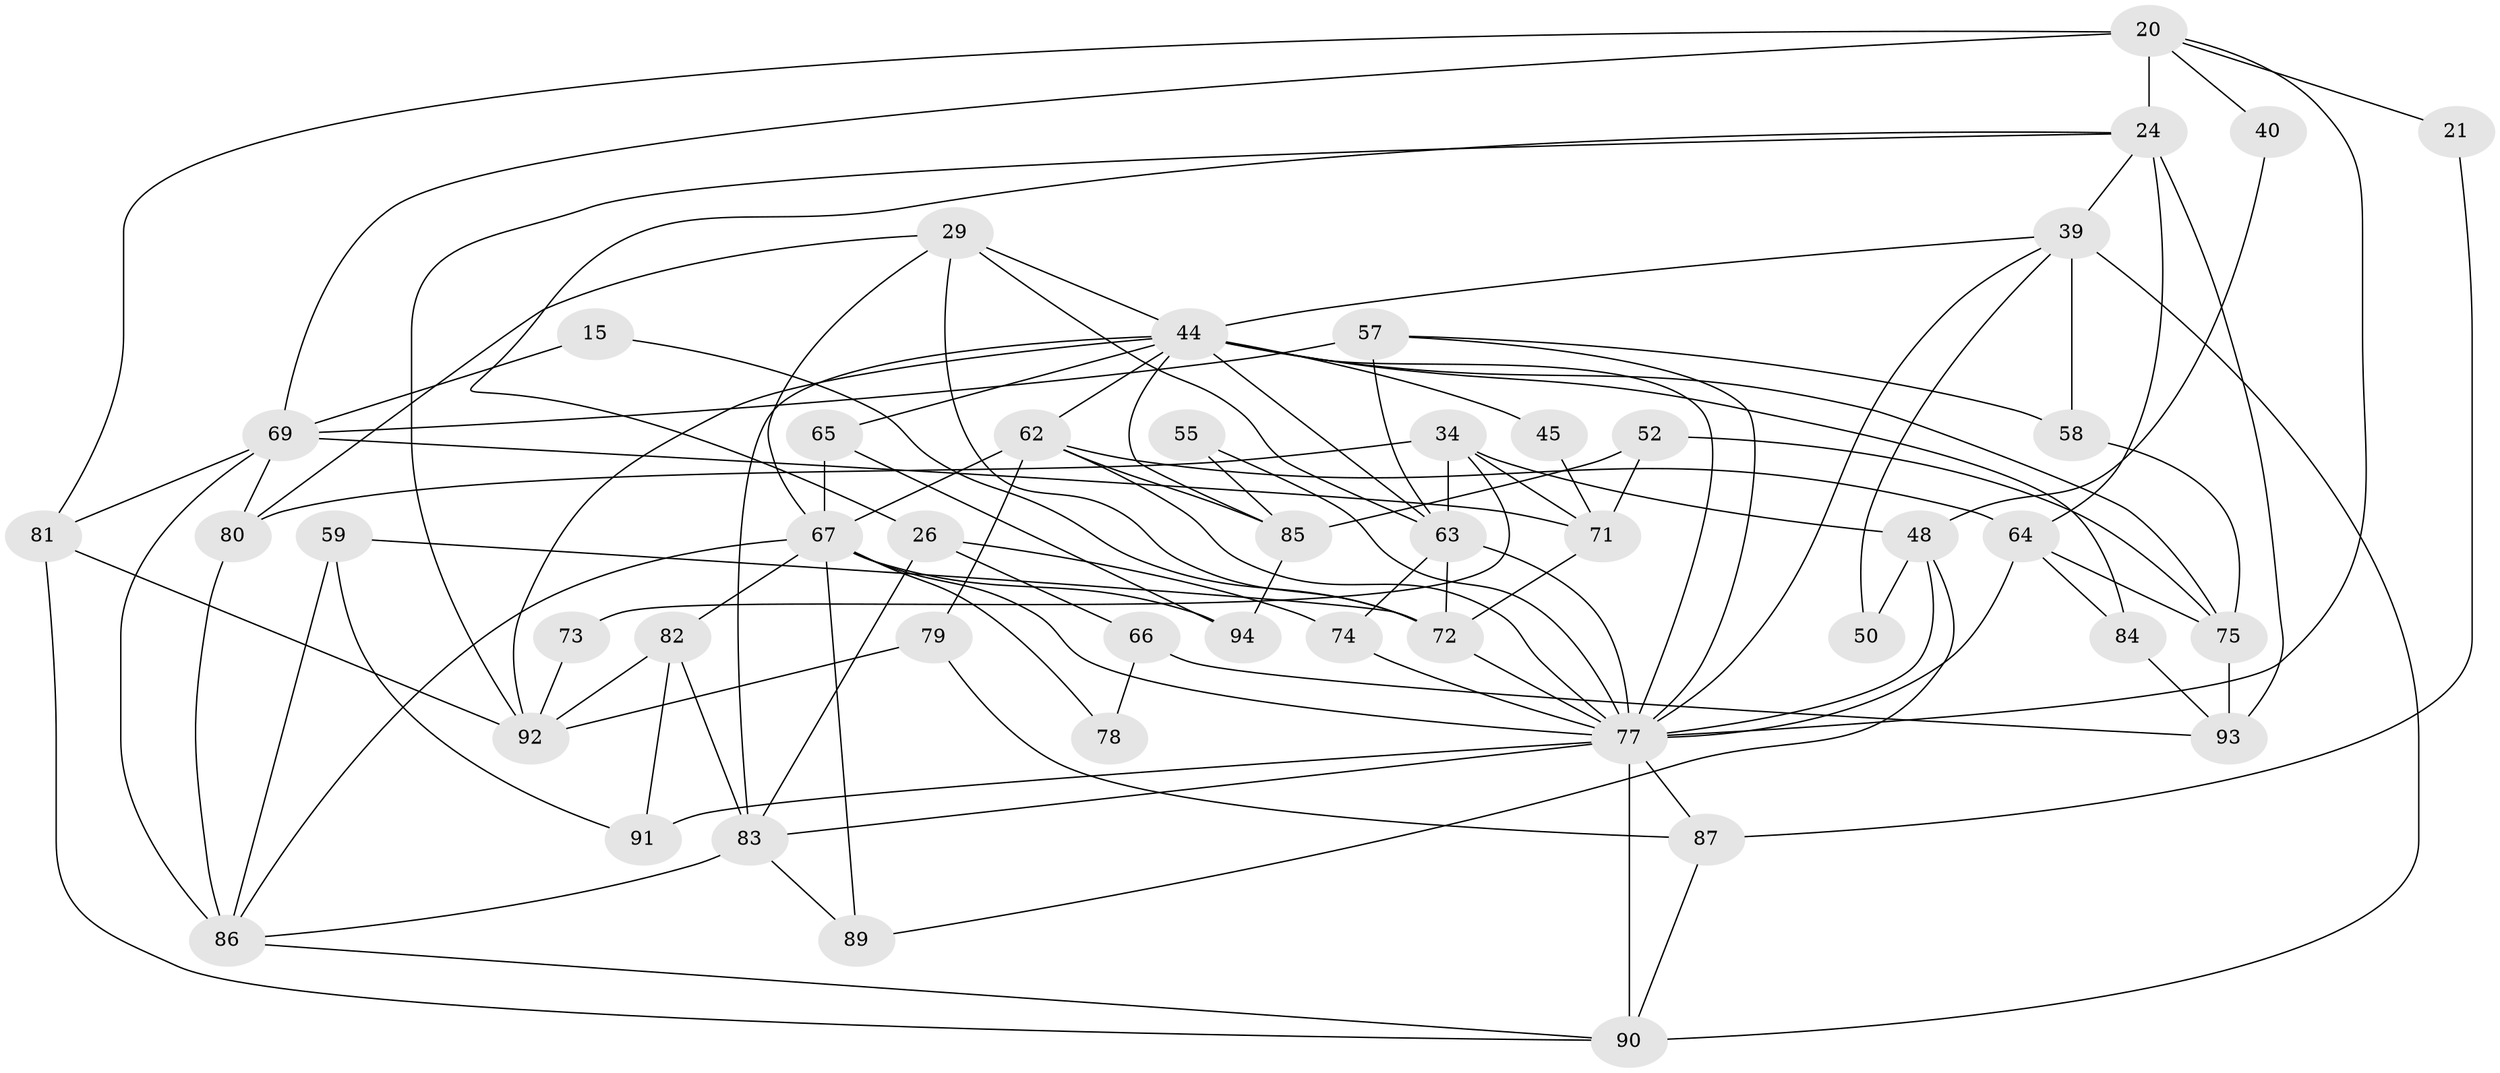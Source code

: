 // original degree distribution, {6: 0.05319148936170213, 5: 0.18085106382978725, 3: 0.35106382978723405, 4: 0.2553191489361702, 7: 0.06382978723404255, 2: 0.0851063829787234, 8: 0.010638297872340425}
// Generated by graph-tools (version 1.1) at 2025/55/03/04/25 21:55:17]
// undirected, 47 vertices, 108 edges
graph export_dot {
graph [start="1"]
  node [color=gray90,style=filled];
  15;
  20 [super="+2+6"];
  21;
  24 [super="+11+17"];
  26;
  29;
  34 [super="+25"];
  39;
  40;
  44 [super="+13+36"];
  45;
  48 [super="+35"];
  50;
  52;
  55;
  57 [super="+43"];
  58 [super="+4"];
  59;
  62 [super="+46"];
  63 [super="+60+22+32"];
  64;
  65 [super="+37"];
  66;
  67 [super="+27"];
  69 [super="+61"];
  71;
  72 [super="+8"];
  73;
  74 [super="+31"];
  75;
  77 [super="+70+30+76"];
  78;
  79 [super="+28"];
  80;
  81 [super="+54"];
  82 [super="+56"];
  83 [super="+53"];
  84;
  85 [super="+49"];
  86 [super="+16+33"];
  87 [super="+23"];
  89;
  90 [super="+12"];
  91 [super="+42+68"];
  92;
  93 [super="+88"];
  94;
  15 -- 72;
  15 -- 69;
  20 -- 21;
  20 -- 81 [weight=2];
  20 -- 77 [weight=3];
  20 -- 69 [weight=2];
  20 -- 24 [weight=2];
  20 -- 40;
  21 -- 87;
  24 -- 39;
  24 -- 92;
  24 -- 93 [weight=2];
  24 -- 64;
  24 -- 26;
  26 -- 74 [weight=2];
  26 -- 66;
  26 -- 83;
  29 -- 80;
  29 -- 63;
  29 -- 67 [weight=2];
  29 -- 44 [weight=2];
  29 -- 72;
  34 -- 80 [weight=2];
  34 -- 71;
  34 -- 73;
  34 -- 63;
  34 -- 48;
  39 -- 44;
  39 -- 50;
  39 -- 58 [weight=2];
  39 -- 77;
  39 -- 90;
  40 -- 48;
  44 -- 75;
  44 -- 92;
  44 -- 84;
  44 -- 65;
  44 -- 45;
  44 -- 83 [weight=2];
  44 -- 85 [weight=2];
  44 -- 62;
  44 -- 63;
  44 -- 77;
  45 -- 71;
  48 -- 89;
  48 -- 50;
  48 -- 77;
  52 -- 75;
  52 -- 71;
  52 -- 85;
  55 -- 85;
  55 -- 77 [weight=2];
  57 -- 58;
  57 -- 63 [weight=4];
  57 -- 69 [weight=3];
  57 -- 77;
  58 -- 75;
  59 -- 72;
  59 -- 86;
  59 -- 91;
  62 -- 79 [weight=2];
  62 -- 67;
  62 -- 64;
  62 -- 85;
  62 -- 77;
  63 -- 77;
  63 -- 72 [weight=2];
  63 -- 74;
  64 -- 75;
  64 -- 84;
  64 -- 77;
  65 -- 94 [weight=2];
  65 -- 67;
  66 -- 93;
  66 -- 78;
  67 -- 86;
  67 -- 89;
  67 -- 94;
  67 -- 78;
  67 -- 82;
  67 -- 77;
  69 -- 86 [weight=3];
  69 -- 80;
  69 -- 81 [weight=2];
  69 -- 71;
  71 -- 72;
  72 -- 77;
  73 -- 92;
  74 -- 77;
  75 -- 93;
  77 -- 83;
  77 -- 87;
  77 -- 91 [weight=2];
  77 -- 90 [weight=2];
  79 -- 92 [weight=2];
  79 -- 87;
  80 -- 86;
  81 -- 92 [weight=2];
  81 -- 90;
  82 -- 92;
  82 -- 83;
  82 -- 91 [weight=2];
  83 -- 86;
  83 -- 89;
  84 -- 93;
  85 -- 94;
  86 -- 90 [weight=2];
  87 -- 90 [weight=2];
}
